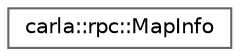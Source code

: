digraph "类继承关系图"
{
 // INTERACTIVE_SVG=YES
 // LATEX_PDF_SIZE
  bgcolor="transparent";
  edge [fontname=Helvetica,fontsize=10,labelfontname=Helvetica,labelfontsize=10];
  node [fontname=Helvetica,fontsize=10,shape=box,height=0.2,width=0.4];
  rankdir="LR";
  Node0 [id="Node000000",label="carla::rpc::MapInfo",height=0.2,width=0.4,color="grey40", fillcolor="white", style="filled",URL="$d1/d07/classcarla_1_1rpc_1_1MapInfo.html",tooltip=" "];
}
